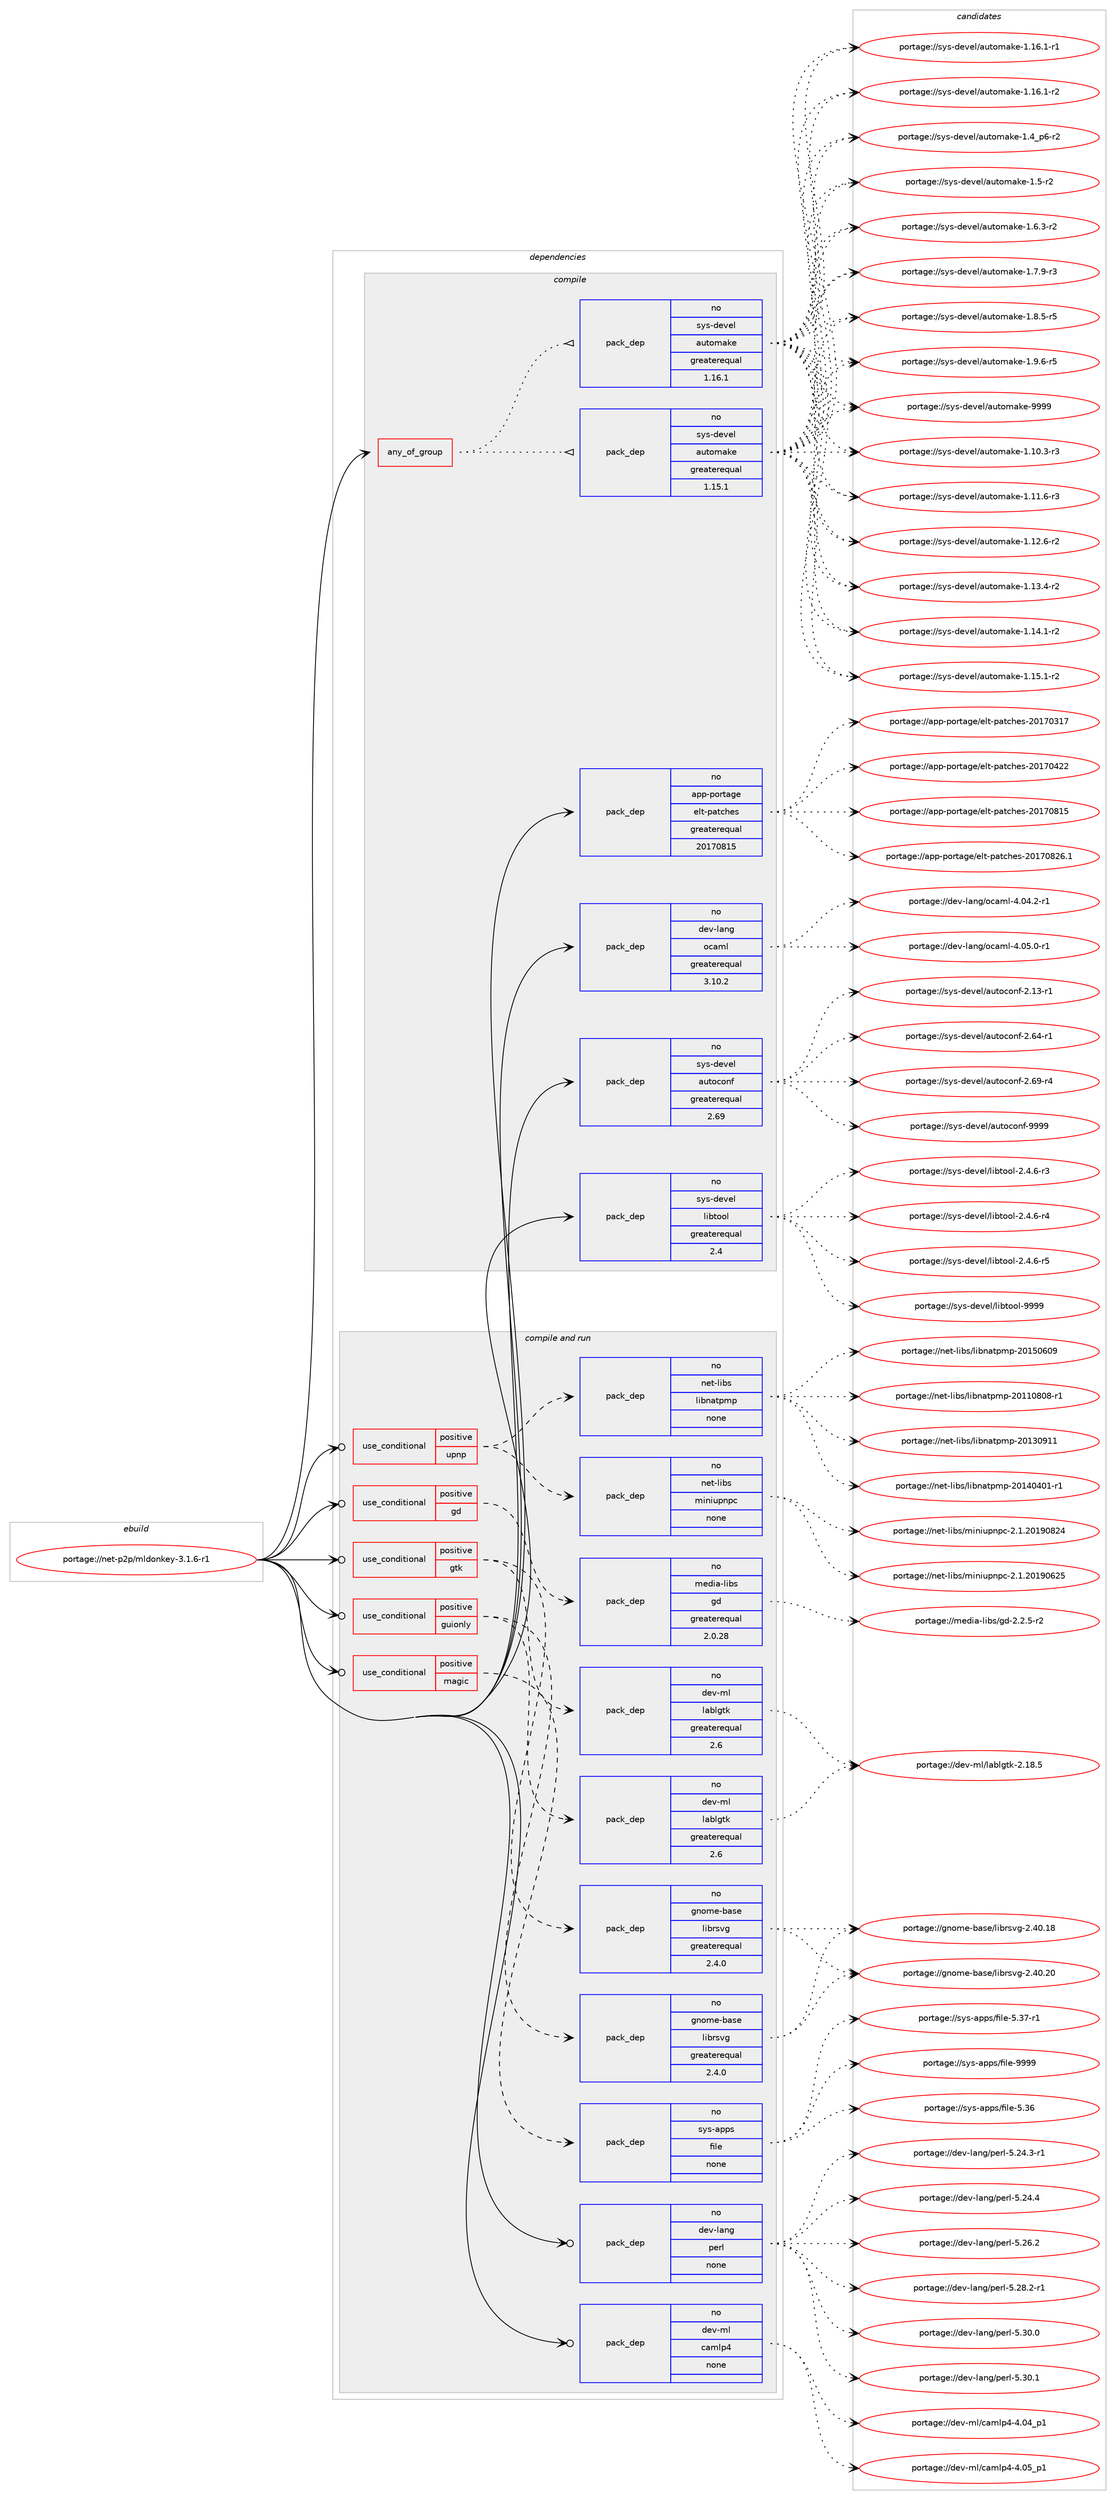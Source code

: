 digraph prolog {

# *************
# Graph options
# *************

newrank=true;
concentrate=true;
compound=true;
graph [rankdir=LR,fontname=Helvetica,fontsize=10,ranksep=1.5];#, ranksep=2.5, nodesep=0.2];
edge  [arrowhead=vee];
node  [fontname=Helvetica,fontsize=10];

# **********
# The ebuild
# **********

subgraph cluster_leftcol {
color=gray;
rank=same;
label=<<i>ebuild</i>>;
id [label="portage://net-p2p/mldonkey-3.1.6-r1", color=red, width=4, href="../net-p2p/mldonkey-3.1.6-r1.svg"];
}

# ****************
# The dependencies
# ****************

subgraph cluster_midcol {
color=gray;
label=<<i>dependencies</i>>;
subgraph cluster_compile {
fillcolor="#eeeeee";
style=filled;
label=<<i>compile</i>>;
subgraph any6119 {
dependency373418 [label=<<TABLE BORDER="0" CELLBORDER="1" CELLSPACING="0" CELLPADDING="4"><TR><TD CELLPADDING="10">any_of_group</TD></TR></TABLE>>, shape=none, color=red];subgraph pack273807 {
dependency373419 [label=<<TABLE BORDER="0" CELLBORDER="1" CELLSPACING="0" CELLPADDING="4" WIDTH="220"><TR><TD ROWSPAN="6" CELLPADDING="30">pack_dep</TD></TR><TR><TD WIDTH="110">no</TD></TR><TR><TD>sys-devel</TD></TR><TR><TD>automake</TD></TR><TR><TD>greaterequal</TD></TR><TR><TD>1.16.1</TD></TR></TABLE>>, shape=none, color=blue];
}
dependency373418:e -> dependency373419:w [weight=20,style="dotted",arrowhead="oinv"];
subgraph pack273808 {
dependency373420 [label=<<TABLE BORDER="0" CELLBORDER="1" CELLSPACING="0" CELLPADDING="4" WIDTH="220"><TR><TD ROWSPAN="6" CELLPADDING="30">pack_dep</TD></TR><TR><TD WIDTH="110">no</TD></TR><TR><TD>sys-devel</TD></TR><TR><TD>automake</TD></TR><TR><TD>greaterequal</TD></TR><TR><TD>1.15.1</TD></TR></TABLE>>, shape=none, color=blue];
}
dependency373418:e -> dependency373420:w [weight=20,style="dotted",arrowhead="oinv"];
}
id:e -> dependency373418:w [weight=20,style="solid",arrowhead="vee"];
subgraph pack273809 {
dependency373421 [label=<<TABLE BORDER="0" CELLBORDER="1" CELLSPACING="0" CELLPADDING="4" WIDTH="220"><TR><TD ROWSPAN="6" CELLPADDING="30">pack_dep</TD></TR><TR><TD WIDTH="110">no</TD></TR><TR><TD>app-portage</TD></TR><TR><TD>elt-patches</TD></TR><TR><TD>greaterequal</TD></TR><TR><TD>20170815</TD></TR></TABLE>>, shape=none, color=blue];
}
id:e -> dependency373421:w [weight=20,style="solid",arrowhead="vee"];
subgraph pack273810 {
dependency373422 [label=<<TABLE BORDER="0" CELLBORDER="1" CELLSPACING="0" CELLPADDING="4" WIDTH="220"><TR><TD ROWSPAN="6" CELLPADDING="30">pack_dep</TD></TR><TR><TD WIDTH="110">no</TD></TR><TR><TD>dev-lang</TD></TR><TR><TD>ocaml</TD></TR><TR><TD>greaterequal</TD></TR><TR><TD>3.10.2</TD></TR></TABLE>>, shape=none, color=blue];
}
id:e -> dependency373422:w [weight=20,style="solid",arrowhead="vee"];
subgraph pack273811 {
dependency373423 [label=<<TABLE BORDER="0" CELLBORDER="1" CELLSPACING="0" CELLPADDING="4" WIDTH="220"><TR><TD ROWSPAN="6" CELLPADDING="30">pack_dep</TD></TR><TR><TD WIDTH="110">no</TD></TR><TR><TD>sys-devel</TD></TR><TR><TD>autoconf</TD></TR><TR><TD>greaterequal</TD></TR><TR><TD>2.69</TD></TR></TABLE>>, shape=none, color=blue];
}
id:e -> dependency373423:w [weight=20,style="solid",arrowhead="vee"];
subgraph pack273812 {
dependency373424 [label=<<TABLE BORDER="0" CELLBORDER="1" CELLSPACING="0" CELLPADDING="4" WIDTH="220"><TR><TD ROWSPAN="6" CELLPADDING="30">pack_dep</TD></TR><TR><TD WIDTH="110">no</TD></TR><TR><TD>sys-devel</TD></TR><TR><TD>libtool</TD></TR><TR><TD>greaterequal</TD></TR><TR><TD>2.4</TD></TR></TABLE>>, shape=none, color=blue];
}
id:e -> dependency373424:w [weight=20,style="solid",arrowhead="vee"];
}
subgraph cluster_compileandrun {
fillcolor="#eeeeee";
style=filled;
label=<<i>compile and run</i>>;
subgraph cond93299 {
dependency373425 [label=<<TABLE BORDER="0" CELLBORDER="1" CELLSPACING="0" CELLPADDING="4"><TR><TD ROWSPAN="3" CELLPADDING="10">use_conditional</TD></TR><TR><TD>positive</TD></TR><TR><TD>gd</TD></TR></TABLE>>, shape=none, color=red];
subgraph pack273813 {
dependency373426 [label=<<TABLE BORDER="0" CELLBORDER="1" CELLSPACING="0" CELLPADDING="4" WIDTH="220"><TR><TD ROWSPAN="6" CELLPADDING="30">pack_dep</TD></TR><TR><TD WIDTH="110">no</TD></TR><TR><TD>media-libs</TD></TR><TR><TD>gd</TD></TR><TR><TD>greaterequal</TD></TR><TR><TD>2.0.28</TD></TR></TABLE>>, shape=none, color=blue];
}
dependency373425:e -> dependency373426:w [weight=20,style="dashed",arrowhead="vee"];
}
id:e -> dependency373425:w [weight=20,style="solid",arrowhead="odotvee"];
subgraph cond93300 {
dependency373427 [label=<<TABLE BORDER="0" CELLBORDER="1" CELLSPACING="0" CELLPADDING="4"><TR><TD ROWSPAN="3" CELLPADDING="10">use_conditional</TD></TR><TR><TD>positive</TD></TR><TR><TD>gtk</TD></TR></TABLE>>, shape=none, color=red];
subgraph pack273814 {
dependency373428 [label=<<TABLE BORDER="0" CELLBORDER="1" CELLSPACING="0" CELLPADDING="4" WIDTH="220"><TR><TD ROWSPAN="6" CELLPADDING="30">pack_dep</TD></TR><TR><TD WIDTH="110">no</TD></TR><TR><TD>gnome-base</TD></TR><TR><TD>librsvg</TD></TR><TR><TD>greaterequal</TD></TR><TR><TD>2.4.0</TD></TR></TABLE>>, shape=none, color=blue];
}
dependency373427:e -> dependency373428:w [weight=20,style="dashed",arrowhead="vee"];
subgraph pack273815 {
dependency373429 [label=<<TABLE BORDER="0" CELLBORDER="1" CELLSPACING="0" CELLPADDING="4" WIDTH="220"><TR><TD ROWSPAN="6" CELLPADDING="30">pack_dep</TD></TR><TR><TD WIDTH="110">no</TD></TR><TR><TD>dev-ml</TD></TR><TR><TD>lablgtk</TD></TR><TR><TD>greaterequal</TD></TR><TR><TD>2.6</TD></TR></TABLE>>, shape=none, color=blue];
}
dependency373427:e -> dependency373429:w [weight=20,style="dashed",arrowhead="vee"];
}
id:e -> dependency373427:w [weight=20,style="solid",arrowhead="odotvee"];
subgraph cond93301 {
dependency373430 [label=<<TABLE BORDER="0" CELLBORDER="1" CELLSPACING="0" CELLPADDING="4"><TR><TD ROWSPAN="3" CELLPADDING="10">use_conditional</TD></TR><TR><TD>positive</TD></TR><TR><TD>guionly</TD></TR></TABLE>>, shape=none, color=red];
subgraph pack273816 {
dependency373431 [label=<<TABLE BORDER="0" CELLBORDER="1" CELLSPACING="0" CELLPADDING="4" WIDTH="220"><TR><TD ROWSPAN="6" CELLPADDING="30">pack_dep</TD></TR><TR><TD WIDTH="110">no</TD></TR><TR><TD>gnome-base</TD></TR><TR><TD>librsvg</TD></TR><TR><TD>greaterequal</TD></TR><TR><TD>2.4.0</TD></TR></TABLE>>, shape=none, color=blue];
}
dependency373430:e -> dependency373431:w [weight=20,style="dashed",arrowhead="vee"];
subgraph pack273817 {
dependency373432 [label=<<TABLE BORDER="0" CELLBORDER="1" CELLSPACING="0" CELLPADDING="4" WIDTH="220"><TR><TD ROWSPAN="6" CELLPADDING="30">pack_dep</TD></TR><TR><TD WIDTH="110">no</TD></TR><TR><TD>dev-ml</TD></TR><TR><TD>lablgtk</TD></TR><TR><TD>greaterequal</TD></TR><TR><TD>2.6</TD></TR></TABLE>>, shape=none, color=blue];
}
dependency373430:e -> dependency373432:w [weight=20,style="dashed",arrowhead="vee"];
}
id:e -> dependency373430:w [weight=20,style="solid",arrowhead="odotvee"];
subgraph cond93302 {
dependency373433 [label=<<TABLE BORDER="0" CELLBORDER="1" CELLSPACING="0" CELLPADDING="4"><TR><TD ROWSPAN="3" CELLPADDING="10">use_conditional</TD></TR><TR><TD>positive</TD></TR><TR><TD>magic</TD></TR></TABLE>>, shape=none, color=red];
subgraph pack273818 {
dependency373434 [label=<<TABLE BORDER="0" CELLBORDER="1" CELLSPACING="0" CELLPADDING="4" WIDTH="220"><TR><TD ROWSPAN="6" CELLPADDING="30">pack_dep</TD></TR><TR><TD WIDTH="110">no</TD></TR><TR><TD>sys-apps</TD></TR><TR><TD>file</TD></TR><TR><TD>none</TD></TR><TR><TD></TD></TR></TABLE>>, shape=none, color=blue];
}
dependency373433:e -> dependency373434:w [weight=20,style="dashed",arrowhead="vee"];
}
id:e -> dependency373433:w [weight=20,style="solid",arrowhead="odotvee"];
subgraph cond93303 {
dependency373435 [label=<<TABLE BORDER="0" CELLBORDER="1" CELLSPACING="0" CELLPADDING="4"><TR><TD ROWSPAN="3" CELLPADDING="10">use_conditional</TD></TR><TR><TD>positive</TD></TR><TR><TD>upnp</TD></TR></TABLE>>, shape=none, color=red];
subgraph pack273819 {
dependency373436 [label=<<TABLE BORDER="0" CELLBORDER="1" CELLSPACING="0" CELLPADDING="4" WIDTH="220"><TR><TD ROWSPAN="6" CELLPADDING="30">pack_dep</TD></TR><TR><TD WIDTH="110">no</TD></TR><TR><TD>net-libs</TD></TR><TR><TD>miniupnpc</TD></TR><TR><TD>none</TD></TR><TR><TD></TD></TR></TABLE>>, shape=none, color=blue];
}
dependency373435:e -> dependency373436:w [weight=20,style="dashed",arrowhead="vee"];
subgraph pack273820 {
dependency373437 [label=<<TABLE BORDER="0" CELLBORDER="1" CELLSPACING="0" CELLPADDING="4" WIDTH="220"><TR><TD ROWSPAN="6" CELLPADDING="30">pack_dep</TD></TR><TR><TD WIDTH="110">no</TD></TR><TR><TD>net-libs</TD></TR><TR><TD>libnatpmp</TD></TR><TR><TD>none</TD></TR><TR><TD></TD></TR></TABLE>>, shape=none, color=blue];
}
dependency373435:e -> dependency373437:w [weight=20,style="dashed",arrowhead="vee"];
}
id:e -> dependency373435:w [weight=20,style="solid",arrowhead="odotvee"];
subgraph pack273821 {
dependency373438 [label=<<TABLE BORDER="0" CELLBORDER="1" CELLSPACING="0" CELLPADDING="4" WIDTH="220"><TR><TD ROWSPAN="6" CELLPADDING="30">pack_dep</TD></TR><TR><TD WIDTH="110">no</TD></TR><TR><TD>dev-lang</TD></TR><TR><TD>perl</TD></TR><TR><TD>none</TD></TR><TR><TD></TD></TR></TABLE>>, shape=none, color=blue];
}
id:e -> dependency373438:w [weight=20,style="solid",arrowhead="odotvee"];
subgraph pack273822 {
dependency373439 [label=<<TABLE BORDER="0" CELLBORDER="1" CELLSPACING="0" CELLPADDING="4" WIDTH="220"><TR><TD ROWSPAN="6" CELLPADDING="30">pack_dep</TD></TR><TR><TD WIDTH="110">no</TD></TR><TR><TD>dev-ml</TD></TR><TR><TD>camlp4</TD></TR><TR><TD>none</TD></TR><TR><TD></TD></TR></TABLE>>, shape=none, color=blue];
}
id:e -> dependency373439:w [weight=20,style="solid",arrowhead="odotvee"];
}
subgraph cluster_run {
fillcolor="#eeeeee";
style=filled;
label=<<i>run</i>>;
}
}

# **************
# The candidates
# **************

subgraph cluster_choices {
rank=same;
color=gray;
label=<<i>candidates</i>>;

subgraph choice273807 {
color=black;
nodesep=1;
choiceportage11512111545100101118101108479711711611110997107101454946494846514511451 [label="portage://sys-devel/automake-1.10.3-r3", color=red, width=4,href="../sys-devel/automake-1.10.3-r3.svg"];
choiceportage11512111545100101118101108479711711611110997107101454946494946544511451 [label="portage://sys-devel/automake-1.11.6-r3", color=red, width=4,href="../sys-devel/automake-1.11.6-r3.svg"];
choiceportage11512111545100101118101108479711711611110997107101454946495046544511450 [label="portage://sys-devel/automake-1.12.6-r2", color=red, width=4,href="../sys-devel/automake-1.12.6-r2.svg"];
choiceportage11512111545100101118101108479711711611110997107101454946495146524511450 [label="portage://sys-devel/automake-1.13.4-r2", color=red, width=4,href="../sys-devel/automake-1.13.4-r2.svg"];
choiceportage11512111545100101118101108479711711611110997107101454946495246494511450 [label="portage://sys-devel/automake-1.14.1-r2", color=red, width=4,href="../sys-devel/automake-1.14.1-r2.svg"];
choiceportage11512111545100101118101108479711711611110997107101454946495346494511450 [label="portage://sys-devel/automake-1.15.1-r2", color=red, width=4,href="../sys-devel/automake-1.15.1-r2.svg"];
choiceportage11512111545100101118101108479711711611110997107101454946495446494511449 [label="portage://sys-devel/automake-1.16.1-r1", color=red, width=4,href="../sys-devel/automake-1.16.1-r1.svg"];
choiceportage11512111545100101118101108479711711611110997107101454946495446494511450 [label="portage://sys-devel/automake-1.16.1-r2", color=red, width=4,href="../sys-devel/automake-1.16.1-r2.svg"];
choiceportage115121115451001011181011084797117116111109971071014549465295112544511450 [label="portage://sys-devel/automake-1.4_p6-r2", color=red, width=4,href="../sys-devel/automake-1.4_p6-r2.svg"];
choiceportage11512111545100101118101108479711711611110997107101454946534511450 [label="portage://sys-devel/automake-1.5-r2", color=red, width=4,href="../sys-devel/automake-1.5-r2.svg"];
choiceportage115121115451001011181011084797117116111109971071014549465446514511450 [label="portage://sys-devel/automake-1.6.3-r2", color=red, width=4,href="../sys-devel/automake-1.6.3-r2.svg"];
choiceportage115121115451001011181011084797117116111109971071014549465546574511451 [label="portage://sys-devel/automake-1.7.9-r3", color=red, width=4,href="../sys-devel/automake-1.7.9-r3.svg"];
choiceportage115121115451001011181011084797117116111109971071014549465646534511453 [label="portage://sys-devel/automake-1.8.5-r5", color=red, width=4,href="../sys-devel/automake-1.8.5-r5.svg"];
choiceportage115121115451001011181011084797117116111109971071014549465746544511453 [label="portage://sys-devel/automake-1.9.6-r5", color=red, width=4,href="../sys-devel/automake-1.9.6-r5.svg"];
choiceportage115121115451001011181011084797117116111109971071014557575757 [label="portage://sys-devel/automake-9999", color=red, width=4,href="../sys-devel/automake-9999.svg"];
dependency373419:e -> choiceportage11512111545100101118101108479711711611110997107101454946494846514511451:w [style=dotted,weight="100"];
dependency373419:e -> choiceportage11512111545100101118101108479711711611110997107101454946494946544511451:w [style=dotted,weight="100"];
dependency373419:e -> choiceportage11512111545100101118101108479711711611110997107101454946495046544511450:w [style=dotted,weight="100"];
dependency373419:e -> choiceportage11512111545100101118101108479711711611110997107101454946495146524511450:w [style=dotted,weight="100"];
dependency373419:e -> choiceportage11512111545100101118101108479711711611110997107101454946495246494511450:w [style=dotted,weight="100"];
dependency373419:e -> choiceportage11512111545100101118101108479711711611110997107101454946495346494511450:w [style=dotted,weight="100"];
dependency373419:e -> choiceportage11512111545100101118101108479711711611110997107101454946495446494511449:w [style=dotted,weight="100"];
dependency373419:e -> choiceportage11512111545100101118101108479711711611110997107101454946495446494511450:w [style=dotted,weight="100"];
dependency373419:e -> choiceportage115121115451001011181011084797117116111109971071014549465295112544511450:w [style=dotted,weight="100"];
dependency373419:e -> choiceportage11512111545100101118101108479711711611110997107101454946534511450:w [style=dotted,weight="100"];
dependency373419:e -> choiceportage115121115451001011181011084797117116111109971071014549465446514511450:w [style=dotted,weight="100"];
dependency373419:e -> choiceportage115121115451001011181011084797117116111109971071014549465546574511451:w [style=dotted,weight="100"];
dependency373419:e -> choiceportage115121115451001011181011084797117116111109971071014549465646534511453:w [style=dotted,weight="100"];
dependency373419:e -> choiceportage115121115451001011181011084797117116111109971071014549465746544511453:w [style=dotted,weight="100"];
dependency373419:e -> choiceportage115121115451001011181011084797117116111109971071014557575757:w [style=dotted,weight="100"];
}
subgraph choice273808 {
color=black;
nodesep=1;
choiceportage11512111545100101118101108479711711611110997107101454946494846514511451 [label="portage://sys-devel/automake-1.10.3-r3", color=red, width=4,href="../sys-devel/automake-1.10.3-r3.svg"];
choiceportage11512111545100101118101108479711711611110997107101454946494946544511451 [label="portage://sys-devel/automake-1.11.6-r3", color=red, width=4,href="../sys-devel/automake-1.11.6-r3.svg"];
choiceportage11512111545100101118101108479711711611110997107101454946495046544511450 [label="portage://sys-devel/automake-1.12.6-r2", color=red, width=4,href="../sys-devel/automake-1.12.6-r2.svg"];
choiceportage11512111545100101118101108479711711611110997107101454946495146524511450 [label="portage://sys-devel/automake-1.13.4-r2", color=red, width=4,href="../sys-devel/automake-1.13.4-r2.svg"];
choiceportage11512111545100101118101108479711711611110997107101454946495246494511450 [label="portage://sys-devel/automake-1.14.1-r2", color=red, width=4,href="../sys-devel/automake-1.14.1-r2.svg"];
choiceportage11512111545100101118101108479711711611110997107101454946495346494511450 [label="portage://sys-devel/automake-1.15.1-r2", color=red, width=4,href="../sys-devel/automake-1.15.1-r2.svg"];
choiceportage11512111545100101118101108479711711611110997107101454946495446494511449 [label="portage://sys-devel/automake-1.16.1-r1", color=red, width=4,href="../sys-devel/automake-1.16.1-r1.svg"];
choiceportage11512111545100101118101108479711711611110997107101454946495446494511450 [label="portage://sys-devel/automake-1.16.1-r2", color=red, width=4,href="../sys-devel/automake-1.16.1-r2.svg"];
choiceportage115121115451001011181011084797117116111109971071014549465295112544511450 [label="portage://sys-devel/automake-1.4_p6-r2", color=red, width=4,href="../sys-devel/automake-1.4_p6-r2.svg"];
choiceportage11512111545100101118101108479711711611110997107101454946534511450 [label="portage://sys-devel/automake-1.5-r2", color=red, width=4,href="../sys-devel/automake-1.5-r2.svg"];
choiceportage115121115451001011181011084797117116111109971071014549465446514511450 [label="portage://sys-devel/automake-1.6.3-r2", color=red, width=4,href="../sys-devel/automake-1.6.3-r2.svg"];
choiceportage115121115451001011181011084797117116111109971071014549465546574511451 [label="portage://sys-devel/automake-1.7.9-r3", color=red, width=4,href="../sys-devel/automake-1.7.9-r3.svg"];
choiceportage115121115451001011181011084797117116111109971071014549465646534511453 [label="portage://sys-devel/automake-1.8.5-r5", color=red, width=4,href="../sys-devel/automake-1.8.5-r5.svg"];
choiceportage115121115451001011181011084797117116111109971071014549465746544511453 [label="portage://sys-devel/automake-1.9.6-r5", color=red, width=4,href="../sys-devel/automake-1.9.6-r5.svg"];
choiceportage115121115451001011181011084797117116111109971071014557575757 [label="portage://sys-devel/automake-9999", color=red, width=4,href="../sys-devel/automake-9999.svg"];
dependency373420:e -> choiceportage11512111545100101118101108479711711611110997107101454946494846514511451:w [style=dotted,weight="100"];
dependency373420:e -> choiceportage11512111545100101118101108479711711611110997107101454946494946544511451:w [style=dotted,weight="100"];
dependency373420:e -> choiceportage11512111545100101118101108479711711611110997107101454946495046544511450:w [style=dotted,weight="100"];
dependency373420:e -> choiceportage11512111545100101118101108479711711611110997107101454946495146524511450:w [style=dotted,weight="100"];
dependency373420:e -> choiceportage11512111545100101118101108479711711611110997107101454946495246494511450:w [style=dotted,weight="100"];
dependency373420:e -> choiceportage11512111545100101118101108479711711611110997107101454946495346494511450:w [style=dotted,weight="100"];
dependency373420:e -> choiceportage11512111545100101118101108479711711611110997107101454946495446494511449:w [style=dotted,weight="100"];
dependency373420:e -> choiceportage11512111545100101118101108479711711611110997107101454946495446494511450:w [style=dotted,weight="100"];
dependency373420:e -> choiceportage115121115451001011181011084797117116111109971071014549465295112544511450:w [style=dotted,weight="100"];
dependency373420:e -> choiceportage11512111545100101118101108479711711611110997107101454946534511450:w [style=dotted,weight="100"];
dependency373420:e -> choiceportage115121115451001011181011084797117116111109971071014549465446514511450:w [style=dotted,weight="100"];
dependency373420:e -> choiceportage115121115451001011181011084797117116111109971071014549465546574511451:w [style=dotted,weight="100"];
dependency373420:e -> choiceportage115121115451001011181011084797117116111109971071014549465646534511453:w [style=dotted,weight="100"];
dependency373420:e -> choiceportage115121115451001011181011084797117116111109971071014549465746544511453:w [style=dotted,weight="100"];
dependency373420:e -> choiceportage115121115451001011181011084797117116111109971071014557575757:w [style=dotted,weight="100"];
}
subgraph choice273809 {
color=black;
nodesep=1;
choiceportage97112112451121111141169710310147101108116451129711699104101115455048495548514955 [label="portage://app-portage/elt-patches-20170317", color=red, width=4,href="../app-portage/elt-patches-20170317.svg"];
choiceportage97112112451121111141169710310147101108116451129711699104101115455048495548525050 [label="portage://app-portage/elt-patches-20170422", color=red, width=4,href="../app-portage/elt-patches-20170422.svg"];
choiceportage97112112451121111141169710310147101108116451129711699104101115455048495548564953 [label="portage://app-portage/elt-patches-20170815", color=red, width=4,href="../app-portage/elt-patches-20170815.svg"];
choiceportage971121124511211111411697103101471011081164511297116991041011154550484955485650544649 [label="portage://app-portage/elt-patches-20170826.1", color=red, width=4,href="../app-portage/elt-patches-20170826.1.svg"];
dependency373421:e -> choiceportage97112112451121111141169710310147101108116451129711699104101115455048495548514955:w [style=dotted,weight="100"];
dependency373421:e -> choiceportage97112112451121111141169710310147101108116451129711699104101115455048495548525050:w [style=dotted,weight="100"];
dependency373421:e -> choiceportage97112112451121111141169710310147101108116451129711699104101115455048495548564953:w [style=dotted,weight="100"];
dependency373421:e -> choiceportage971121124511211111411697103101471011081164511297116991041011154550484955485650544649:w [style=dotted,weight="100"];
}
subgraph choice273810 {
color=black;
nodesep=1;
choiceportage1001011184510897110103471119997109108455246485246504511449 [label="portage://dev-lang/ocaml-4.04.2-r1", color=red, width=4,href="../dev-lang/ocaml-4.04.2-r1.svg"];
choiceportage1001011184510897110103471119997109108455246485346484511449 [label="portage://dev-lang/ocaml-4.05.0-r1", color=red, width=4,href="../dev-lang/ocaml-4.05.0-r1.svg"];
dependency373422:e -> choiceportage1001011184510897110103471119997109108455246485246504511449:w [style=dotted,weight="100"];
dependency373422:e -> choiceportage1001011184510897110103471119997109108455246485346484511449:w [style=dotted,weight="100"];
}
subgraph choice273811 {
color=black;
nodesep=1;
choiceportage1151211154510010111810110847971171161119911111010245504649514511449 [label="portage://sys-devel/autoconf-2.13-r1", color=red, width=4,href="../sys-devel/autoconf-2.13-r1.svg"];
choiceportage1151211154510010111810110847971171161119911111010245504654524511449 [label="portage://sys-devel/autoconf-2.64-r1", color=red, width=4,href="../sys-devel/autoconf-2.64-r1.svg"];
choiceportage1151211154510010111810110847971171161119911111010245504654574511452 [label="portage://sys-devel/autoconf-2.69-r4", color=red, width=4,href="../sys-devel/autoconf-2.69-r4.svg"];
choiceportage115121115451001011181011084797117116111991111101024557575757 [label="portage://sys-devel/autoconf-9999", color=red, width=4,href="../sys-devel/autoconf-9999.svg"];
dependency373423:e -> choiceportage1151211154510010111810110847971171161119911111010245504649514511449:w [style=dotted,weight="100"];
dependency373423:e -> choiceportage1151211154510010111810110847971171161119911111010245504654524511449:w [style=dotted,weight="100"];
dependency373423:e -> choiceportage1151211154510010111810110847971171161119911111010245504654574511452:w [style=dotted,weight="100"];
dependency373423:e -> choiceportage115121115451001011181011084797117116111991111101024557575757:w [style=dotted,weight="100"];
}
subgraph choice273812 {
color=black;
nodesep=1;
choiceportage1151211154510010111810110847108105981161111111084550465246544511451 [label="portage://sys-devel/libtool-2.4.6-r3", color=red, width=4,href="../sys-devel/libtool-2.4.6-r3.svg"];
choiceportage1151211154510010111810110847108105981161111111084550465246544511452 [label="portage://sys-devel/libtool-2.4.6-r4", color=red, width=4,href="../sys-devel/libtool-2.4.6-r4.svg"];
choiceportage1151211154510010111810110847108105981161111111084550465246544511453 [label="portage://sys-devel/libtool-2.4.6-r5", color=red, width=4,href="../sys-devel/libtool-2.4.6-r5.svg"];
choiceportage1151211154510010111810110847108105981161111111084557575757 [label="portage://sys-devel/libtool-9999", color=red, width=4,href="../sys-devel/libtool-9999.svg"];
dependency373424:e -> choiceportage1151211154510010111810110847108105981161111111084550465246544511451:w [style=dotted,weight="100"];
dependency373424:e -> choiceportage1151211154510010111810110847108105981161111111084550465246544511452:w [style=dotted,weight="100"];
dependency373424:e -> choiceportage1151211154510010111810110847108105981161111111084550465246544511453:w [style=dotted,weight="100"];
dependency373424:e -> choiceportage1151211154510010111810110847108105981161111111084557575757:w [style=dotted,weight="100"];
}
subgraph choice273813 {
color=black;
nodesep=1;
choiceportage109101100105974510810598115471031004550465046534511450 [label="portage://media-libs/gd-2.2.5-r2", color=red, width=4,href="../media-libs/gd-2.2.5-r2.svg"];
dependency373426:e -> choiceportage109101100105974510810598115471031004550465046534511450:w [style=dotted,weight="100"];
}
subgraph choice273814 {
color=black;
nodesep=1;
choiceportage10311011110910145989711510147108105981141151181034550465248464956 [label="portage://gnome-base/librsvg-2.40.18", color=red, width=4,href="../gnome-base/librsvg-2.40.18.svg"];
choiceportage10311011110910145989711510147108105981141151181034550465248465048 [label="portage://gnome-base/librsvg-2.40.20", color=red, width=4,href="../gnome-base/librsvg-2.40.20.svg"];
dependency373428:e -> choiceportage10311011110910145989711510147108105981141151181034550465248464956:w [style=dotted,weight="100"];
dependency373428:e -> choiceportage10311011110910145989711510147108105981141151181034550465248465048:w [style=dotted,weight="100"];
}
subgraph choice273815 {
color=black;
nodesep=1;
choiceportage1001011184510910847108979810810311610745504649564653 [label="portage://dev-ml/lablgtk-2.18.5", color=red, width=4,href="../dev-ml/lablgtk-2.18.5.svg"];
dependency373429:e -> choiceportage1001011184510910847108979810810311610745504649564653:w [style=dotted,weight="100"];
}
subgraph choice273816 {
color=black;
nodesep=1;
choiceportage10311011110910145989711510147108105981141151181034550465248464956 [label="portage://gnome-base/librsvg-2.40.18", color=red, width=4,href="../gnome-base/librsvg-2.40.18.svg"];
choiceportage10311011110910145989711510147108105981141151181034550465248465048 [label="portage://gnome-base/librsvg-2.40.20", color=red, width=4,href="../gnome-base/librsvg-2.40.20.svg"];
dependency373431:e -> choiceportage10311011110910145989711510147108105981141151181034550465248464956:w [style=dotted,weight="100"];
dependency373431:e -> choiceportage10311011110910145989711510147108105981141151181034550465248465048:w [style=dotted,weight="100"];
}
subgraph choice273817 {
color=black;
nodesep=1;
choiceportage1001011184510910847108979810810311610745504649564653 [label="portage://dev-ml/lablgtk-2.18.5", color=red, width=4,href="../dev-ml/lablgtk-2.18.5.svg"];
dependency373432:e -> choiceportage1001011184510910847108979810810311610745504649564653:w [style=dotted,weight="100"];
}
subgraph choice273818 {
color=black;
nodesep=1;
choiceportage1151211154597112112115471021051081014553465154 [label="portage://sys-apps/file-5.36", color=red, width=4,href="../sys-apps/file-5.36.svg"];
choiceportage11512111545971121121154710210510810145534651554511449 [label="portage://sys-apps/file-5.37-r1", color=red, width=4,href="../sys-apps/file-5.37-r1.svg"];
choiceportage1151211154597112112115471021051081014557575757 [label="portage://sys-apps/file-9999", color=red, width=4,href="../sys-apps/file-9999.svg"];
dependency373434:e -> choiceportage1151211154597112112115471021051081014553465154:w [style=dotted,weight="100"];
dependency373434:e -> choiceportage11512111545971121121154710210510810145534651554511449:w [style=dotted,weight="100"];
dependency373434:e -> choiceportage1151211154597112112115471021051081014557575757:w [style=dotted,weight="100"];
}
subgraph choice273819 {
color=black;
nodesep=1;
choiceportage1101011164510810598115471091051101051171121101129945504649465048495748545053 [label="portage://net-libs/miniupnpc-2.1.20190625", color=red, width=4,href="../net-libs/miniupnpc-2.1.20190625.svg"];
choiceportage1101011164510810598115471091051101051171121101129945504649465048495748565052 [label="portage://net-libs/miniupnpc-2.1.20190824", color=red, width=4,href="../net-libs/miniupnpc-2.1.20190824.svg"];
dependency373436:e -> choiceportage1101011164510810598115471091051101051171121101129945504649465048495748545053:w [style=dotted,weight="100"];
dependency373436:e -> choiceportage1101011164510810598115471091051101051171121101129945504649465048495748565052:w [style=dotted,weight="100"];
}
subgraph choice273820 {
color=black;
nodesep=1;
choiceportage11010111645108105981154710810598110971161121091124550484949485648564511449 [label="portage://net-libs/libnatpmp-20110808-r1", color=red, width=4,href="../net-libs/libnatpmp-20110808-r1.svg"];
choiceportage1101011164510810598115471081059811097116112109112455048495148574949 [label="portage://net-libs/libnatpmp-20130911", color=red, width=4,href="../net-libs/libnatpmp-20130911.svg"];
choiceportage11010111645108105981154710810598110971161121091124550484952485248494511449 [label="portage://net-libs/libnatpmp-20140401-r1", color=red, width=4,href="../net-libs/libnatpmp-20140401-r1.svg"];
choiceportage1101011164510810598115471081059811097116112109112455048495348544857 [label="portage://net-libs/libnatpmp-20150609", color=red, width=4,href="../net-libs/libnatpmp-20150609.svg"];
dependency373437:e -> choiceportage11010111645108105981154710810598110971161121091124550484949485648564511449:w [style=dotted,weight="100"];
dependency373437:e -> choiceportage1101011164510810598115471081059811097116112109112455048495148574949:w [style=dotted,weight="100"];
dependency373437:e -> choiceportage11010111645108105981154710810598110971161121091124550484952485248494511449:w [style=dotted,weight="100"];
dependency373437:e -> choiceportage1101011164510810598115471081059811097116112109112455048495348544857:w [style=dotted,weight="100"];
}
subgraph choice273821 {
color=black;
nodesep=1;
choiceportage100101118451089711010347112101114108455346505246514511449 [label="portage://dev-lang/perl-5.24.3-r1", color=red, width=4,href="../dev-lang/perl-5.24.3-r1.svg"];
choiceportage10010111845108971101034711210111410845534650524652 [label="portage://dev-lang/perl-5.24.4", color=red, width=4,href="../dev-lang/perl-5.24.4.svg"];
choiceportage10010111845108971101034711210111410845534650544650 [label="portage://dev-lang/perl-5.26.2", color=red, width=4,href="../dev-lang/perl-5.26.2.svg"];
choiceportage100101118451089711010347112101114108455346505646504511449 [label="portage://dev-lang/perl-5.28.2-r1", color=red, width=4,href="../dev-lang/perl-5.28.2-r1.svg"];
choiceportage10010111845108971101034711210111410845534651484648 [label="portage://dev-lang/perl-5.30.0", color=red, width=4,href="../dev-lang/perl-5.30.0.svg"];
choiceportage10010111845108971101034711210111410845534651484649 [label="portage://dev-lang/perl-5.30.1", color=red, width=4,href="../dev-lang/perl-5.30.1.svg"];
dependency373438:e -> choiceportage100101118451089711010347112101114108455346505246514511449:w [style=dotted,weight="100"];
dependency373438:e -> choiceportage10010111845108971101034711210111410845534650524652:w [style=dotted,weight="100"];
dependency373438:e -> choiceportage10010111845108971101034711210111410845534650544650:w [style=dotted,weight="100"];
dependency373438:e -> choiceportage100101118451089711010347112101114108455346505646504511449:w [style=dotted,weight="100"];
dependency373438:e -> choiceportage10010111845108971101034711210111410845534651484648:w [style=dotted,weight="100"];
dependency373438:e -> choiceportage10010111845108971101034711210111410845534651484649:w [style=dotted,weight="100"];
}
subgraph choice273822 {
color=black;
nodesep=1;
choiceportage100101118451091084799971091081125245524648529511249 [label="portage://dev-ml/camlp4-4.04_p1", color=red, width=4,href="../dev-ml/camlp4-4.04_p1.svg"];
choiceportage100101118451091084799971091081125245524648539511249 [label="portage://dev-ml/camlp4-4.05_p1", color=red, width=4,href="../dev-ml/camlp4-4.05_p1.svg"];
dependency373439:e -> choiceportage100101118451091084799971091081125245524648529511249:w [style=dotted,weight="100"];
dependency373439:e -> choiceportage100101118451091084799971091081125245524648539511249:w [style=dotted,weight="100"];
}
}

}
